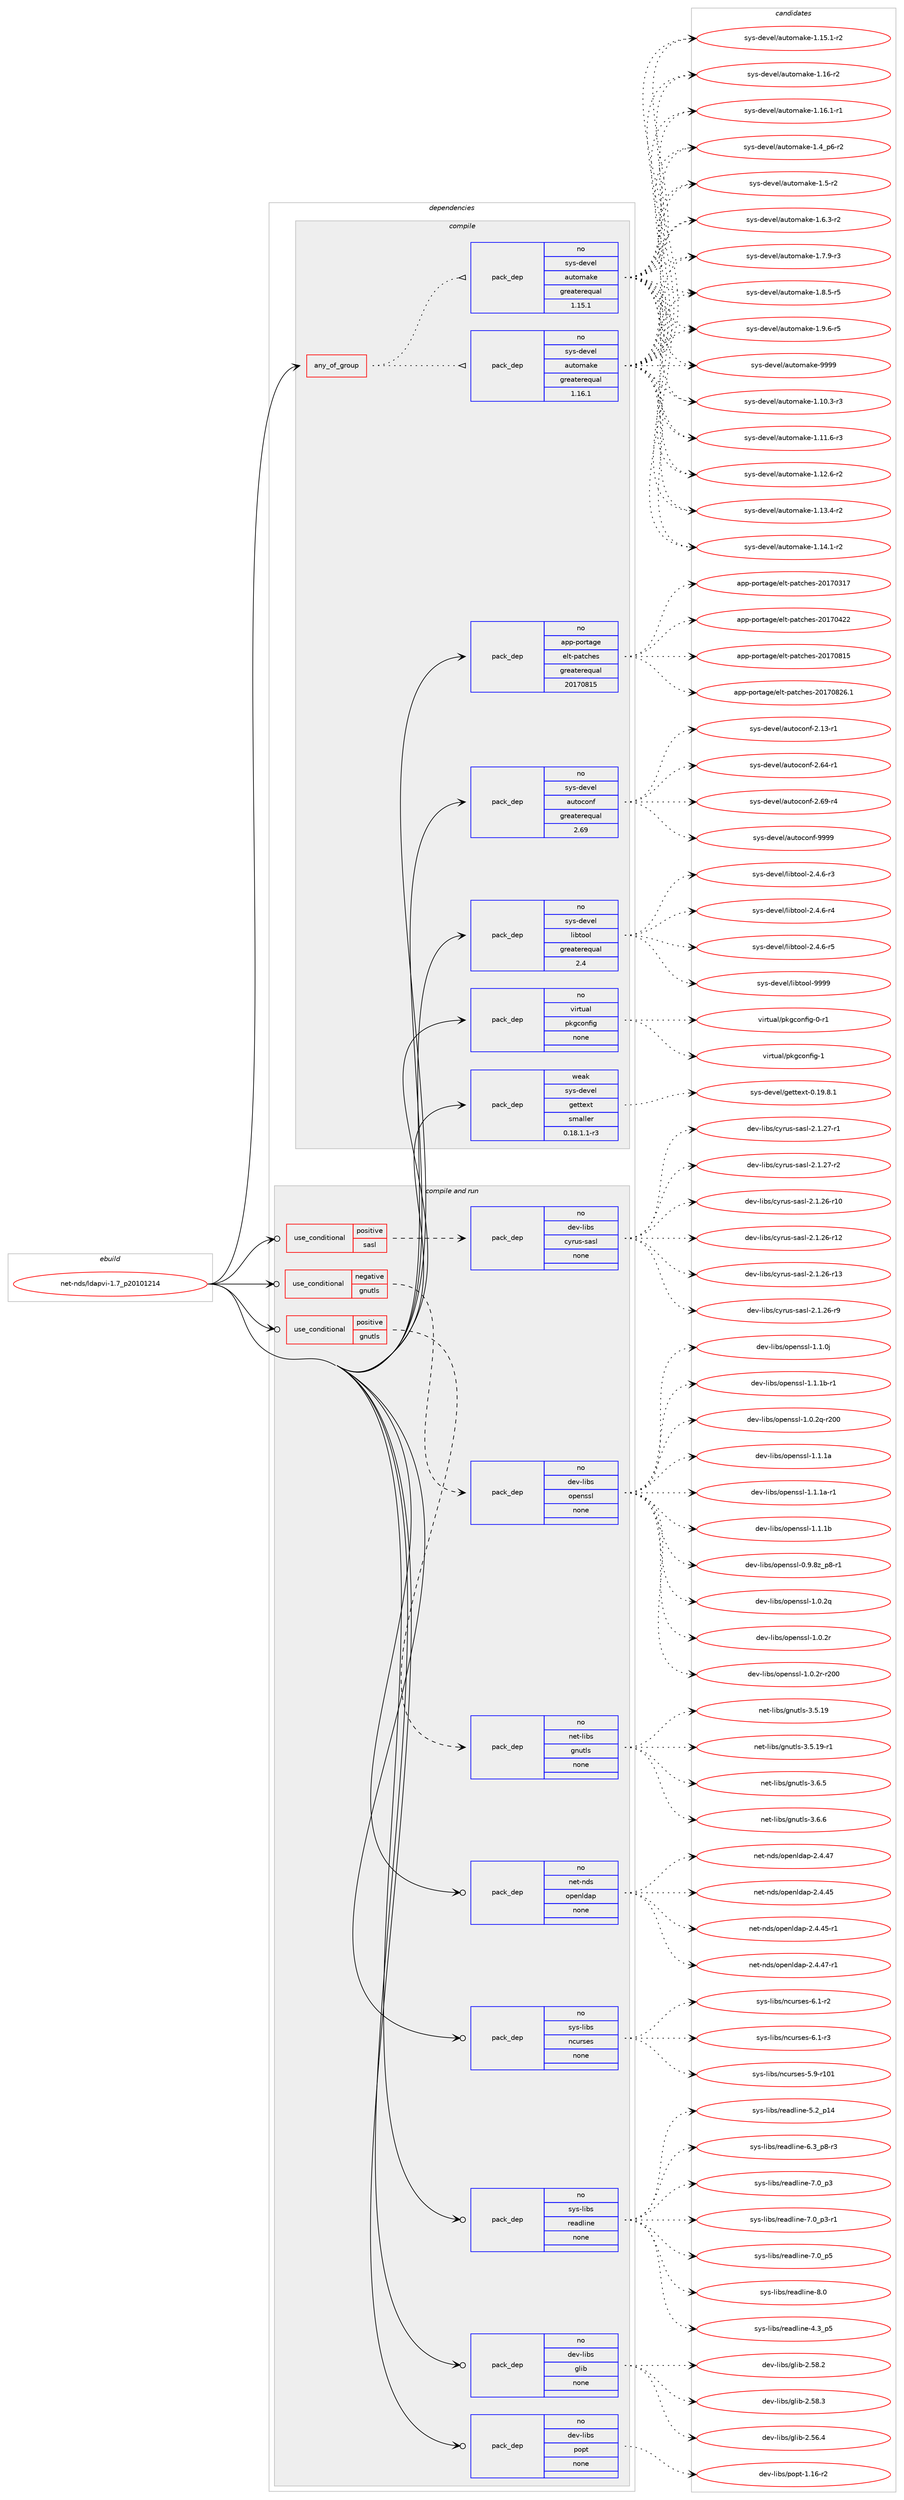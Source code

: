 digraph prolog {

# *************
# Graph options
# *************

newrank=true;
concentrate=true;
compound=true;
graph [rankdir=LR,fontname=Helvetica,fontsize=10,ranksep=1.5];#, ranksep=2.5, nodesep=0.2];
edge  [arrowhead=vee];
node  [fontname=Helvetica,fontsize=10];

# **********
# The ebuild
# **********

subgraph cluster_leftcol {
color=gray;
rank=same;
label=<<i>ebuild</i>>;
id [label="net-nds/ldapvi-1.7_p20101214", color=red, width=4, href="../net-nds/ldapvi-1.7_p20101214.svg"];
}

# ****************
# The dependencies
# ****************

subgraph cluster_midcol {
color=gray;
label=<<i>dependencies</i>>;
subgraph cluster_compile {
fillcolor="#eeeeee";
style=filled;
label=<<i>compile</i>>;
subgraph any53 {
dependency1653 [label=<<TABLE BORDER="0" CELLBORDER="1" CELLSPACING="0" CELLPADDING="4"><TR><TD CELLPADDING="10">any_of_group</TD></TR></TABLE>>, shape=none, color=red];subgraph pack1397 {
dependency1654 [label=<<TABLE BORDER="0" CELLBORDER="1" CELLSPACING="0" CELLPADDING="4" WIDTH="220"><TR><TD ROWSPAN="6" CELLPADDING="30">pack_dep</TD></TR><TR><TD WIDTH="110">no</TD></TR><TR><TD>sys-devel</TD></TR><TR><TD>automake</TD></TR><TR><TD>greaterequal</TD></TR><TR><TD>1.16.1</TD></TR></TABLE>>, shape=none, color=blue];
}
dependency1653:e -> dependency1654:w [weight=20,style="dotted",arrowhead="oinv"];
subgraph pack1398 {
dependency1655 [label=<<TABLE BORDER="0" CELLBORDER="1" CELLSPACING="0" CELLPADDING="4" WIDTH="220"><TR><TD ROWSPAN="6" CELLPADDING="30">pack_dep</TD></TR><TR><TD WIDTH="110">no</TD></TR><TR><TD>sys-devel</TD></TR><TR><TD>automake</TD></TR><TR><TD>greaterequal</TD></TR><TR><TD>1.15.1</TD></TR></TABLE>>, shape=none, color=blue];
}
dependency1653:e -> dependency1655:w [weight=20,style="dotted",arrowhead="oinv"];
}
id:e -> dependency1653:w [weight=20,style="solid",arrowhead="vee"];
subgraph pack1399 {
dependency1656 [label=<<TABLE BORDER="0" CELLBORDER="1" CELLSPACING="0" CELLPADDING="4" WIDTH="220"><TR><TD ROWSPAN="6" CELLPADDING="30">pack_dep</TD></TR><TR><TD WIDTH="110">no</TD></TR><TR><TD>app-portage</TD></TR><TR><TD>elt-patches</TD></TR><TR><TD>greaterequal</TD></TR><TR><TD>20170815</TD></TR></TABLE>>, shape=none, color=blue];
}
id:e -> dependency1656:w [weight=20,style="solid",arrowhead="vee"];
subgraph pack1400 {
dependency1657 [label=<<TABLE BORDER="0" CELLBORDER="1" CELLSPACING="0" CELLPADDING="4" WIDTH="220"><TR><TD ROWSPAN="6" CELLPADDING="30">pack_dep</TD></TR><TR><TD WIDTH="110">no</TD></TR><TR><TD>sys-devel</TD></TR><TR><TD>autoconf</TD></TR><TR><TD>greaterequal</TD></TR><TR><TD>2.69</TD></TR></TABLE>>, shape=none, color=blue];
}
id:e -> dependency1657:w [weight=20,style="solid",arrowhead="vee"];
subgraph pack1401 {
dependency1658 [label=<<TABLE BORDER="0" CELLBORDER="1" CELLSPACING="0" CELLPADDING="4" WIDTH="220"><TR><TD ROWSPAN="6" CELLPADDING="30">pack_dep</TD></TR><TR><TD WIDTH="110">no</TD></TR><TR><TD>sys-devel</TD></TR><TR><TD>libtool</TD></TR><TR><TD>greaterequal</TD></TR><TR><TD>2.4</TD></TR></TABLE>>, shape=none, color=blue];
}
id:e -> dependency1658:w [weight=20,style="solid",arrowhead="vee"];
subgraph pack1402 {
dependency1659 [label=<<TABLE BORDER="0" CELLBORDER="1" CELLSPACING="0" CELLPADDING="4" WIDTH="220"><TR><TD ROWSPAN="6" CELLPADDING="30">pack_dep</TD></TR><TR><TD WIDTH="110">no</TD></TR><TR><TD>virtual</TD></TR><TR><TD>pkgconfig</TD></TR><TR><TD>none</TD></TR><TR><TD></TD></TR></TABLE>>, shape=none, color=blue];
}
id:e -> dependency1659:w [weight=20,style="solid",arrowhead="vee"];
subgraph pack1403 {
dependency1660 [label=<<TABLE BORDER="0" CELLBORDER="1" CELLSPACING="0" CELLPADDING="4" WIDTH="220"><TR><TD ROWSPAN="6" CELLPADDING="30">pack_dep</TD></TR><TR><TD WIDTH="110">weak</TD></TR><TR><TD>sys-devel</TD></TR><TR><TD>gettext</TD></TR><TR><TD>smaller</TD></TR><TR><TD>0.18.1.1-r3</TD></TR></TABLE>>, shape=none, color=blue];
}
id:e -> dependency1660:w [weight=20,style="solid",arrowhead="vee"];
}
subgraph cluster_compileandrun {
fillcolor="#eeeeee";
style=filled;
label=<<i>compile and run</i>>;
subgraph cond202 {
dependency1661 [label=<<TABLE BORDER="0" CELLBORDER="1" CELLSPACING="0" CELLPADDING="4"><TR><TD ROWSPAN="3" CELLPADDING="10">use_conditional</TD></TR><TR><TD>negative</TD></TR><TR><TD>gnutls</TD></TR></TABLE>>, shape=none, color=red];
subgraph pack1404 {
dependency1662 [label=<<TABLE BORDER="0" CELLBORDER="1" CELLSPACING="0" CELLPADDING="4" WIDTH="220"><TR><TD ROWSPAN="6" CELLPADDING="30">pack_dep</TD></TR><TR><TD WIDTH="110">no</TD></TR><TR><TD>dev-libs</TD></TR><TR><TD>openssl</TD></TR><TR><TD>none</TD></TR><TR><TD></TD></TR></TABLE>>, shape=none, color=blue];
}
dependency1661:e -> dependency1662:w [weight=20,style="dashed",arrowhead="vee"];
}
id:e -> dependency1661:w [weight=20,style="solid",arrowhead="odotvee"];
subgraph cond203 {
dependency1663 [label=<<TABLE BORDER="0" CELLBORDER="1" CELLSPACING="0" CELLPADDING="4"><TR><TD ROWSPAN="3" CELLPADDING="10">use_conditional</TD></TR><TR><TD>positive</TD></TR><TR><TD>gnutls</TD></TR></TABLE>>, shape=none, color=red];
subgraph pack1405 {
dependency1664 [label=<<TABLE BORDER="0" CELLBORDER="1" CELLSPACING="0" CELLPADDING="4" WIDTH="220"><TR><TD ROWSPAN="6" CELLPADDING="30">pack_dep</TD></TR><TR><TD WIDTH="110">no</TD></TR><TR><TD>net-libs</TD></TR><TR><TD>gnutls</TD></TR><TR><TD>none</TD></TR><TR><TD></TD></TR></TABLE>>, shape=none, color=blue];
}
dependency1663:e -> dependency1664:w [weight=20,style="dashed",arrowhead="vee"];
}
id:e -> dependency1663:w [weight=20,style="solid",arrowhead="odotvee"];
subgraph cond204 {
dependency1665 [label=<<TABLE BORDER="0" CELLBORDER="1" CELLSPACING="0" CELLPADDING="4"><TR><TD ROWSPAN="3" CELLPADDING="10">use_conditional</TD></TR><TR><TD>positive</TD></TR><TR><TD>sasl</TD></TR></TABLE>>, shape=none, color=red];
subgraph pack1406 {
dependency1666 [label=<<TABLE BORDER="0" CELLBORDER="1" CELLSPACING="0" CELLPADDING="4" WIDTH="220"><TR><TD ROWSPAN="6" CELLPADDING="30">pack_dep</TD></TR><TR><TD WIDTH="110">no</TD></TR><TR><TD>dev-libs</TD></TR><TR><TD>cyrus-sasl</TD></TR><TR><TD>none</TD></TR><TR><TD></TD></TR></TABLE>>, shape=none, color=blue];
}
dependency1665:e -> dependency1666:w [weight=20,style="dashed",arrowhead="vee"];
}
id:e -> dependency1665:w [weight=20,style="solid",arrowhead="odotvee"];
subgraph pack1407 {
dependency1667 [label=<<TABLE BORDER="0" CELLBORDER="1" CELLSPACING="0" CELLPADDING="4" WIDTH="220"><TR><TD ROWSPAN="6" CELLPADDING="30">pack_dep</TD></TR><TR><TD WIDTH="110">no</TD></TR><TR><TD>dev-libs</TD></TR><TR><TD>glib</TD></TR><TR><TD>none</TD></TR><TR><TD></TD></TR></TABLE>>, shape=none, color=blue];
}
id:e -> dependency1667:w [weight=20,style="solid",arrowhead="odotvee"];
subgraph pack1408 {
dependency1668 [label=<<TABLE BORDER="0" CELLBORDER="1" CELLSPACING="0" CELLPADDING="4" WIDTH="220"><TR><TD ROWSPAN="6" CELLPADDING="30">pack_dep</TD></TR><TR><TD WIDTH="110">no</TD></TR><TR><TD>dev-libs</TD></TR><TR><TD>popt</TD></TR><TR><TD>none</TD></TR><TR><TD></TD></TR></TABLE>>, shape=none, color=blue];
}
id:e -> dependency1668:w [weight=20,style="solid",arrowhead="odotvee"];
subgraph pack1409 {
dependency1669 [label=<<TABLE BORDER="0" CELLBORDER="1" CELLSPACING="0" CELLPADDING="4" WIDTH="220"><TR><TD ROWSPAN="6" CELLPADDING="30">pack_dep</TD></TR><TR><TD WIDTH="110">no</TD></TR><TR><TD>net-nds</TD></TR><TR><TD>openldap</TD></TR><TR><TD>none</TD></TR><TR><TD></TD></TR></TABLE>>, shape=none, color=blue];
}
id:e -> dependency1669:w [weight=20,style="solid",arrowhead="odotvee"];
subgraph pack1410 {
dependency1670 [label=<<TABLE BORDER="0" CELLBORDER="1" CELLSPACING="0" CELLPADDING="4" WIDTH="220"><TR><TD ROWSPAN="6" CELLPADDING="30">pack_dep</TD></TR><TR><TD WIDTH="110">no</TD></TR><TR><TD>sys-libs</TD></TR><TR><TD>ncurses</TD></TR><TR><TD>none</TD></TR><TR><TD></TD></TR></TABLE>>, shape=none, color=blue];
}
id:e -> dependency1670:w [weight=20,style="solid",arrowhead="odotvee"];
subgraph pack1411 {
dependency1671 [label=<<TABLE BORDER="0" CELLBORDER="1" CELLSPACING="0" CELLPADDING="4" WIDTH="220"><TR><TD ROWSPAN="6" CELLPADDING="30">pack_dep</TD></TR><TR><TD WIDTH="110">no</TD></TR><TR><TD>sys-libs</TD></TR><TR><TD>readline</TD></TR><TR><TD>none</TD></TR><TR><TD></TD></TR></TABLE>>, shape=none, color=blue];
}
id:e -> dependency1671:w [weight=20,style="solid",arrowhead="odotvee"];
}
subgraph cluster_run {
fillcolor="#eeeeee";
style=filled;
label=<<i>run</i>>;
}
}

# **************
# The candidates
# **************

subgraph cluster_choices {
rank=same;
color=gray;
label=<<i>candidates</i>>;

subgraph choice1397 {
color=black;
nodesep=1;
choice11512111545100101118101108479711711611110997107101454946494846514511451 [label="sys-devel/automake-1.10.3-r3", color=red, width=4,href="../sys-devel/automake-1.10.3-r3.svg"];
choice11512111545100101118101108479711711611110997107101454946494946544511451 [label="sys-devel/automake-1.11.6-r3", color=red, width=4,href="../sys-devel/automake-1.11.6-r3.svg"];
choice11512111545100101118101108479711711611110997107101454946495046544511450 [label="sys-devel/automake-1.12.6-r2", color=red, width=4,href="../sys-devel/automake-1.12.6-r2.svg"];
choice11512111545100101118101108479711711611110997107101454946495146524511450 [label="sys-devel/automake-1.13.4-r2", color=red, width=4,href="../sys-devel/automake-1.13.4-r2.svg"];
choice11512111545100101118101108479711711611110997107101454946495246494511450 [label="sys-devel/automake-1.14.1-r2", color=red, width=4,href="../sys-devel/automake-1.14.1-r2.svg"];
choice11512111545100101118101108479711711611110997107101454946495346494511450 [label="sys-devel/automake-1.15.1-r2", color=red, width=4,href="../sys-devel/automake-1.15.1-r2.svg"];
choice1151211154510010111810110847971171161111099710710145494649544511450 [label="sys-devel/automake-1.16-r2", color=red, width=4,href="../sys-devel/automake-1.16-r2.svg"];
choice11512111545100101118101108479711711611110997107101454946495446494511449 [label="sys-devel/automake-1.16.1-r1", color=red, width=4,href="../sys-devel/automake-1.16.1-r1.svg"];
choice115121115451001011181011084797117116111109971071014549465295112544511450 [label="sys-devel/automake-1.4_p6-r2", color=red, width=4,href="../sys-devel/automake-1.4_p6-r2.svg"];
choice11512111545100101118101108479711711611110997107101454946534511450 [label="sys-devel/automake-1.5-r2", color=red, width=4,href="../sys-devel/automake-1.5-r2.svg"];
choice115121115451001011181011084797117116111109971071014549465446514511450 [label="sys-devel/automake-1.6.3-r2", color=red, width=4,href="../sys-devel/automake-1.6.3-r2.svg"];
choice115121115451001011181011084797117116111109971071014549465546574511451 [label="sys-devel/automake-1.7.9-r3", color=red, width=4,href="../sys-devel/automake-1.7.9-r3.svg"];
choice115121115451001011181011084797117116111109971071014549465646534511453 [label="sys-devel/automake-1.8.5-r5", color=red, width=4,href="../sys-devel/automake-1.8.5-r5.svg"];
choice115121115451001011181011084797117116111109971071014549465746544511453 [label="sys-devel/automake-1.9.6-r5", color=red, width=4,href="../sys-devel/automake-1.9.6-r5.svg"];
choice115121115451001011181011084797117116111109971071014557575757 [label="sys-devel/automake-9999", color=red, width=4,href="../sys-devel/automake-9999.svg"];
dependency1654:e -> choice11512111545100101118101108479711711611110997107101454946494846514511451:w [style=dotted,weight="100"];
dependency1654:e -> choice11512111545100101118101108479711711611110997107101454946494946544511451:w [style=dotted,weight="100"];
dependency1654:e -> choice11512111545100101118101108479711711611110997107101454946495046544511450:w [style=dotted,weight="100"];
dependency1654:e -> choice11512111545100101118101108479711711611110997107101454946495146524511450:w [style=dotted,weight="100"];
dependency1654:e -> choice11512111545100101118101108479711711611110997107101454946495246494511450:w [style=dotted,weight="100"];
dependency1654:e -> choice11512111545100101118101108479711711611110997107101454946495346494511450:w [style=dotted,weight="100"];
dependency1654:e -> choice1151211154510010111810110847971171161111099710710145494649544511450:w [style=dotted,weight="100"];
dependency1654:e -> choice11512111545100101118101108479711711611110997107101454946495446494511449:w [style=dotted,weight="100"];
dependency1654:e -> choice115121115451001011181011084797117116111109971071014549465295112544511450:w [style=dotted,weight="100"];
dependency1654:e -> choice11512111545100101118101108479711711611110997107101454946534511450:w [style=dotted,weight="100"];
dependency1654:e -> choice115121115451001011181011084797117116111109971071014549465446514511450:w [style=dotted,weight="100"];
dependency1654:e -> choice115121115451001011181011084797117116111109971071014549465546574511451:w [style=dotted,weight="100"];
dependency1654:e -> choice115121115451001011181011084797117116111109971071014549465646534511453:w [style=dotted,weight="100"];
dependency1654:e -> choice115121115451001011181011084797117116111109971071014549465746544511453:w [style=dotted,weight="100"];
dependency1654:e -> choice115121115451001011181011084797117116111109971071014557575757:w [style=dotted,weight="100"];
}
subgraph choice1398 {
color=black;
nodesep=1;
choice11512111545100101118101108479711711611110997107101454946494846514511451 [label="sys-devel/automake-1.10.3-r3", color=red, width=4,href="../sys-devel/automake-1.10.3-r3.svg"];
choice11512111545100101118101108479711711611110997107101454946494946544511451 [label="sys-devel/automake-1.11.6-r3", color=red, width=4,href="../sys-devel/automake-1.11.6-r3.svg"];
choice11512111545100101118101108479711711611110997107101454946495046544511450 [label="sys-devel/automake-1.12.6-r2", color=red, width=4,href="../sys-devel/automake-1.12.6-r2.svg"];
choice11512111545100101118101108479711711611110997107101454946495146524511450 [label="sys-devel/automake-1.13.4-r2", color=red, width=4,href="../sys-devel/automake-1.13.4-r2.svg"];
choice11512111545100101118101108479711711611110997107101454946495246494511450 [label="sys-devel/automake-1.14.1-r2", color=red, width=4,href="../sys-devel/automake-1.14.1-r2.svg"];
choice11512111545100101118101108479711711611110997107101454946495346494511450 [label="sys-devel/automake-1.15.1-r2", color=red, width=4,href="../sys-devel/automake-1.15.1-r2.svg"];
choice1151211154510010111810110847971171161111099710710145494649544511450 [label="sys-devel/automake-1.16-r2", color=red, width=4,href="../sys-devel/automake-1.16-r2.svg"];
choice11512111545100101118101108479711711611110997107101454946495446494511449 [label="sys-devel/automake-1.16.1-r1", color=red, width=4,href="../sys-devel/automake-1.16.1-r1.svg"];
choice115121115451001011181011084797117116111109971071014549465295112544511450 [label="sys-devel/automake-1.4_p6-r2", color=red, width=4,href="../sys-devel/automake-1.4_p6-r2.svg"];
choice11512111545100101118101108479711711611110997107101454946534511450 [label="sys-devel/automake-1.5-r2", color=red, width=4,href="../sys-devel/automake-1.5-r2.svg"];
choice115121115451001011181011084797117116111109971071014549465446514511450 [label="sys-devel/automake-1.6.3-r2", color=red, width=4,href="../sys-devel/automake-1.6.3-r2.svg"];
choice115121115451001011181011084797117116111109971071014549465546574511451 [label="sys-devel/automake-1.7.9-r3", color=red, width=4,href="../sys-devel/automake-1.7.9-r3.svg"];
choice115121115451001011181011084797117116111109971071014549465646534511453 [label="sys-devel/automake-1.8.5-r5", color=red, width=4,href="../sys-devel/automake-1.8.5-r5.svg"];
choice115121115451001011181011084797117116111109971071014549465746544511453 [label="sys-devel/automake-1.9.6-r5", color=red, width=4,href="../sys-devel/automake-1.9.6-r5.svg"];
choice115121115451001011181011084797117116111109971071014557575757 [label="sys-devel/automake-9999", color=red, width=4,href="../sys-devel/automake-9999.svg"];
dependency1655:e -> choice11512111545100101118101108479711711611110997107101454946494846514511451:w [style=dotted,weight="100"];
dependency1655:e -> choice11512111545100101118101108479711711611110997107101454946494946544511451:w [style=dotted,weight="100"];
dependency1655:e -> choice11512111545100101118101108479711711611110997107101454946495046544511450:w [style=dotted,weight="100"];
dependency1655:e -> choice11512111545100101118101108479711711611110997107101454946495146524511450:w [style=dotted,weight="100"];
dependency1655:e -> choice11512111545100101118101108479711711611110997107101454946495246494511450:w [style=dotted,weight="100"];
dependency1655:e -> choice11512111545100101118101108479711711611110997107101454946495346494511450:w [style=dotted,weight="100"];
dependency1655:e -> choice1151211154510010111810110847971171161111099710710145494649544511450:w [style=dotted,weight="100"];
dependency1655:e -> choice11512111545100101118101108479711711611110997107101454946495446494511449:w [style=dotted,weight="100"];
dependency1655:e -> choice115121115451001011181011084797117116111109971071014549465295112544511450:w [style=dotted,weight="100"];
dependency1655:e -> choice11512111545100101118101108479711711611110997107101454946534511450:w [style=dotted,weight="100"];
dependency1655:e -> choice115121115451001011181011084797117116111109971071014549465446514511450:w [style=dotted,weight="100"];
dependency1655:e -> choice115121115451001011181011084797117116111109971071014549465546574511451:w [style=dotted,weight="100"];
dependency1655:e -> choice115121115451001011181011084797117116111109971071014549465646534511453:w [style=dotted,weight="100"];
dependency1655:e -> choice115121115451001011181011084797117116111109971071014549465746544511453:w [style=dotted,weight="100"];
dependency1655:e -> choice115121115451001011181011084797117116111109971071014557575757:w [style=dotted,weight="100"];
}
subgraph choice1399 {
color=black;
nodesep=1;
choice97112112451121111141169710310147101108116451129711699104101115455048495548514955 [label="app-portage/elt-patches-20170317", color=red, width=4,href="../app-portage/elt-patches-20170317.svg"];
choice97112112451121111141169710310147101108116451129711699104101115455048495548525050 [label="app-portage/elt-patches-20170422", color=red, width=4,href="../app-portage/elt-patches-20170422.svg"];
choice97112112451121111141169710310147101108116451129711699104101115455048495548564953 [label="app-portage/elt-patches-20170815", color=red, width=4,href="../app-portage/elt-patches-20170815.svg"];
choice971121124511211111411697103101471011081164511297116991041011154550484955485650544649 [label="app-portage/elt-patches-20170826.1", color=red, width=4,href="../app-portage/elt-patches-20170826.1.svg"];
dependency1656:e -> choice97112112451121111141169710310147101108116451129711699104101115455048495548514955:w [style=dotted,weight="100"];
dependency1656:e -> choice97112112451121111141169710310147101108116451129711699104101115455048495548525050:w [style=dotted,weight="100"];
dependency1656:e -> choice97112112451121111141169710310147101108116451129711699104101115455048495548564953:w [style=dotted,weight="100"];
dependency1656:e -> choice971121124511211111411697103101471011081164511297116991041011154550484955485650544649:w [style=dotted,weight="100"];
}
subgraph choice1400 {
color=black;
nodesep=1;
choice1151211154510010111810110847971171161119911111010245504649514511449 [label="sys-devel/autoconf-2.13-r1", color=red, width=4,href="../sys-devel/autoconf-2.13-r1.svg"];
choice1151211154510010111810110847971171161119911111010245504654524511449 [label="sys-devel/autoconf-2.64-r1", color=red, width=4,href="../sys-devel/autoconf-2.64-r1.svg"];
choice1151211154510010111810110847971171161119911111010245504654574511452 [label="sys-devel/autoconf-2.69-r4", color=red, width=4,href="../sys-devel/autoconf-2.69-r4.svg"];
choice115121115451001011181011084797117116111991111101024557575757 [label="sys-devel/autoconf-9999", color=red, width=4,href="../sys-devel/autoconf-9999.svg"];
dependency1657:e -> choice1151211154510010111810110847971171161119911111010245504649514511449:w [style=dotted,weight="100"];
dependency1657:e -> choice1151211154510010111810110847971171161119911111010245504654524511449:w [style=dotted,weight="100"];
dependency1657:e -> choice1151211154510010111810110847971171161119911111010245504654574511452:w [style=dotted,weight="100"];
dependency1657:e -> choice115121115451001011181011084797117116111991111101024557575757:w [style=dotted,weight="100"];
}
subgraph choice1401 {
color=black;
nodesep=1;
choice1151211154510010111810110847108105981161111111084550465246544511451 [label="sys-devel/libtool-2.4.6-r3", color=red, width=4,href="../sys-devel/libtool-2.4.6-r3.svg"];
choice1151211154510010111810110847108105981161111111084550465246544511452 [label="sys-devel/libtool-2.4.6-r4", color=red, width=4,href="../sys-devel/libtool-2.4.6-r4.svg"];
choice1151211154510010111810110847108105981161111111084550465246544511453 [label="sys-devel/libtool-2.4.6-r5", color=red, width=4,href="../sys-devel/libtool-2.4.6-r5.svg"];
choice1151211154510010111810110847108105981161111111084557575757 [label="sys-devel/libtool-9999", color=red, width=4,href="../sys-devel/libtool-9999.svg"];
dependency1658:e -> choice1151211154510010111810110847108105981161111111084550465246544511451:w [style=dotted,weight="100"];
dependency1658:e -> choice1151211154510010111810110847108105981161111111084550465246544511452:w [style=dotted,weight="100"];
dependency1658:e -> choice1151211154510010111810110847108105981161111111084550465246544511453:w [style=dotted,weight="100"];
dependency1658:e -> choice1151211154510010111810110847108105981161111111084557575757:w [style=dotted,weight="100"];
}
subgraph choice1402 {
color=black;
nodesep=1;
choice11810511411611797108471121071039911111010210510345484511449 [label="virtual/pkgconfig-0-r1", color=red, width=4,href="../virtual/pkgconfig-0-r1.svg"];
choice1181051141161179710847112107103991111101021051034549 [label="virtual/pkgconfig-1", color=red, width=4,href="../virtual/pkgconfig-1.svg"];
dependency1659:e -> choice11810511411611797108471121071039911111010210510345484511449:w [style=dotted,weight="100"];
dependency1659:e -> choice1181051141161179710847112107103991111101021051034549:w [style=dotted,weight="100"];
}
subgraph choice1403 {
color=black;
nodesep=1;
choice1151211154510010111810110847103101116116101120116454846495746564649 [label="sys-devel/gettext-0.19.8.1", color=red, width=4,href="../sys-devel/gettext-0.19.8.1.svg"];
dependency1660:e -> choice1151211154510010111810110847103101116116101120116454846495746564649:w [style=dotted,weight="100"];
}
subgraph choice1404 {
color=black;
nodesep=1;
choice10010111845108105981154711111210111011511510845494648465011345114504848 [label="dev-libs/openssl-1.0.2q-r200", color=red, width=4,href="../dev-libs/openssl-1.0.2q-r200.svg"];
choice10010111845108105981154711111210111011511510845494649464997 [label="dev-libs/openssl-1.1.1a", color=red, width=4,href="../dev-libs/openssl-1.1.1a.svg"];
choice100101118451081059811547111112101110115115108454946494649974511449 [label="dev-libs/openssl-1.1.1a-r1", color=red, width=4,href="../dev-libs/openssl-1.1.1a-r1.svg"];
choice10010111845108105981154711111210111011511510845494649464998 [label="dev-libs/openssl-1.1.1b", color=red, width=4,href="../dev-libs/openssl-1.1.1b.svg"];
choice10010111845108105981154711111210111011511510845484657465612295112564511449 [label="dev-libs/openssl-0.9.8z_p8-r1", color=red, width=4,href="../dev-libs/openssl-0.9.8z_p8-r1.svg"];
choice100101118451081059811547111112101110115115108454946484650113 [label="dev-libs/openssl-1.0.2q", color=red, width=4,href="../dev-libs/openssl-1.0.2q.svg"];
choice100101118451081059811547111112101110115115108454946484650114 [label="dev-libs/openssl-1.0.2r", color=red, width=4,href="../dev-libs/openssl-1.0.2r.svg"];
choice10010111845108105981154711111210111011511510845494648465011445114504848 [label="dev-libs/openssl-1.0.2r-r200", color=red, width=4,href="../dev-libs/openssl-1.0.2r-r200.svg"];
choice100101118451081059811547111112101110115115108454946494648106 [label="dev-libs/openssl-1.1.0j", color=red, width=4,href="../dev-libs/openssl-1.1.0j.svg"];
choice100101118451081059811547111112101110115115108454946494649984511449 [label="dev-libs/openssl-1.1.1b-r1", color=red, width=4,href="../dev-libs/openssl-1.1.1b-r1.svg"];
dependency1662:e -> choice10010111845108105981154711111210111011511510845494648465011345114504848:w [style=dotted,weight="100"];
dependency1662:e -> choice10010111845108105981154711111210111011511510845494649464997:w [style=dotted,weight="100"];
dependency1662:e -> choice100101118451081059811547111112101110115115108454946494649974511449:w [style=dotted,weight="100"];
dependency1662:e -> choice10010111845108105981154711111210111011511510845494649464998:w [style=dotted,weight="100"];
dependency1662:e -> choice10010111845108105981154711111210111011511510845484657465612295112564511449:w [style=dotted,weight="100"];
dependency1662:e -> choice100101118451081059811547111112101110115115108454946484650113:w [style=dotted,weight="100"];
dependency1662:e -> choice100101118451081059811547111112101110115115108454946484650114:w [style=dotted,weight="100"];
dependency1662:e -> choice10010111845108105981154711111210111011511510845494648465011445114504848:w [style=dotted,weight="100"];
dependency1662:e -> choice100101118451081059811547111112101110115115108454946494648106:w [style=dotted,weight="100"];
dependency1662:e -> choice100101118451081059811547111112101110115115108454946494649984511449:w [style=dotted,weight="100"];
}
subgraph choice1405 {
color=black;
nodesep=1;
choice11010111645108105981154710311011711610811545514653464957 [label="net-libs/gnutls-3.5.19", color=red, width=4,href="../net-libs/gnutls-3.5.19.svg"];
choice110101116451081059811547103110117116108115455146534649574511449 [label="net-libs/gnutls-3.5.19-r1", color=red, width=4,href="../net-libs/gnutls-3.5.19-r1.svg"];
choice110101116451081059811547103110117116108115455146544653 [label="net-libs/gnutls-3.6.5", color=red, width=4,href="../net-libs/gnutls-3.6.5.svg"];
choice110101116451081059811547103110117116108115455146544654 [label="net-libs/gnutls-3.6.6", color=red, width=4,href="../net-libs/gnutls-3.6.6.svg"];
dependency1664:e -> choice11010111645108105981154710311011711610811545514653464957:w [style=dotted,weight="100"];
dependency1664:e -> choice110101116451081059811547103110117116108115455146534649574511449:w [style=dotted,weight="100"];
dependency1664:e -> choice110101116451081059811547103110117116108115455146544653:w [style=dotted,weight="100"];
dependency1664:e -> choice110101116451081059811547103110117116108115455146544654:w [style=dotted,weight="100"];
}
subgraph choice1406 {
color=black;
nodesep=1;
choice10010111845108105981154799121114117115451159711510845504649465054451144948 [label="dev-libs/cyrus-sasl-2.1.26-r10", color=red, width=4,href="../dev-libs/cyrus-sasl-2.1.26-r10.svg"];
choice10010111845108105981154799121114117115451159711510845504649465054451144950 [label="dev-libs/cyrus-sasl-2.1.26-r12", color=red, width=4,href="../dev-libs/cyrus-sasl-2.1.26-r12.svg"];
choice10010111845108105981154799121114117115451159711510845504649465054451144951 [label="dev-libs/cyrus-sasl-2.1.26-r13", color=red, width=4,href="../dev-libs/cyrus-sasl-2.1.26-r13.svg"];
choice100101118451081059811547991211141171154511597115108455046494650544511457 [label="dev-libs/cyrus-sasl-2.1.26-r9", color=red, width=4,href="../dev-libs/cyrus-sasl-2.1.26-r9.svg"];
choice100101118451081059811547991211141171154511597115108455046494650554511449 [label="dev-libs/cyrus-sasl-2.1.27-r1", color=red, width=4,href="../dev-libs/cyrus-sasl-2.1.27-r1.svg"];
choice100101118451081059811547991211141171154511597115108455046494650554511450 [label="dev-libs/cyrus-sasl-2.1.27-r2", color=red, width=4,href="../dev-libs/cyrus-sasl-2.1.27-r2.svg"];
dependency1666:e -> choice10010111845108105981154799121114117115451159711510845504649465054451144948:w [style=dotted,weight="100"];
dependency1666:e -> choice10010111845108105981154799121114117115451159711510845504649465054451144950:w [style=dotted,weight="100"];
dependency1666:e -> choice10010111845108105981154799121114117115451159711510845504649465054451144951:w [style=dotted,weight="100"];
dependency1666:e -> choice100101118451081059811547991211141171154511597115108455046494650544511457:w [style=dotted,weight="100"];
dependency1666:e -> choice100101118451081059811547991211141171154511597115108455046494650554511449:w [style=dotted,weight="100"];
dependency1666:e -> choice100101118451081059811547991211141171154511597115108455046494650554511450:w [style=dotted,weight="100"];
}
subgraph choice1407 {
color=black;
nodesep=1;
choice1001011184510810598115471031081059845504653544652 [label="dev-libs/glib-2.56.4", color=red, width=4,href="../dev-libs/glib-2.56.4.svg"];
choice1001011184510810598115471031081059845504653564650 [label="dev-libs/glib-2.58.2", color=red, width=4,href="../dev-libs/glib-2.58.2.svg"];
choice1001011184510810598115471031081059845504653564651 [label="dev-libs/glib-2.58.3", color=red, width=4,href="../dev-libs/glib-2.58.3.svg"];
dependency1667:e -> choice1001011184510810598115471031081059845504653544652:w [style=dotted,weight="100"];
dependency1667:e -> choice1001011184510810598115471031081059845504653564650:w [style=dotted,weight="100"];
dependency1667:e -> choice1001011184510810598115471031081059845504653564651:w [style=dotted,weight="100"];
}
subgraph choice1408 {
color=black;
nodesep=1;
choice10010111845108105981154711211111211645494649544511450 [label="dev-libs/popt-1.16-r2", color=red, width=4,href="../dev-libs/popt-1.16-r2.svg"];
dependency1668:e -> choice10010111845108105981154711211111211645494649544511450:w [style=dotted,weight="100"];
}
subgraph choice1409 {
color=black;
nodesep=1;
choice11010111645110100115471111121011101081009711245504652465255 [label="net-nds/openldap-2.4.47", color=red, width=4,href="../net-nds/openldap-2.4.47.svg"];
choice11010111645110100115471111121011101081009711245504652465253 [label="net-nds/openldap-2.4.45", color=red, width=4,href="../net-nds/openldap-2.4.45.svg"];
choice110101116451101001154711111210111010810097112455046524652534511449 [label="net-nds/openldap-2.4.45-r1", color=red, width=4,href="../net-nds/openldap-2.4.45-r1.svg"];
choice110101116451101001154711111210111010810097112455046524652554511449 [label="net-nds/openldap-2.4.47-r1", color=red, width=4,href="../net-nds/openldap-2.4.47-r1.svg"];
dependency1669:e -> choice11010111645110100115471111121011101081009711245504652465255:w [style=dotted,weight="100"];
dependency1669:e -> choice11010111645110100115471111121011101081009711245504652465253:w [style=dotted,weight="100"];
dependency1669:e -> choice110101116451101001154711111210111010810097112455046524652534511449:w [style=dotted,weight="100"];
dependency1669:e -> choice110101116451101001154711111210111010810097112455046524652554511449:w [style=dotted,weight="100"];
}
subgraph choice1410 {
color=black;
nodesep=1;
choice115121115451081059811547110991171141151011154553465745114494849 [label="sys-libs/ncurses-5.9-r101", color=red, width=4,href="../sys-libs/ncurses-5.9-r101.svg"];
choice11512111545108105981154711099117114115101115455446494511450 [label="sys-libs/ncurses-6.1-r2", color=red, width=4,href="../sys-libs/ncurses-6.1-r2.svg"];
choice11512111545108105981154711099117114115101115455446494511451 [label="sys-libs/ncurses-6.1-r3", color=red, width=4,href="../sys-libs/ncurses-6.1-r3.svg"];
dependency1670:e -> choice115121115451081059811547110991171141151011154553465745114494849:w [style=dotted,weight="100"];
dependency1670:e -> choice11512111545108105981154711099117114115101115455446494511450:w [style=dotted,weight="100"];
dependency1670:e -> choice11512111545108105981154711099117114115101115455446494511451:w [style=dotted,weight="100"];
}
subgraph choice1411 {
color=black;
nodesep=1;
choice11512111545108105981154711410197100108105110101455246519511253 [label="sys-libs/readline-4.3_p5", color=red, width=4,href="../sys-libs/readline-4.3_p5.svg"];
choice1151211154510810598115471141019710010810511010145534650951124952 [label="sys-libs/readline-5.2_p14", color=red, width=4,href="../sys-libs/readline-5.2_p14.svg"];
choice115121115451081059811547114101971001081051101014554465195112564511451 [label="sys-libs/readline-6.3_p8-r3", color=red, width=4,href="../sys-libs/readline-6.3_p8-r3.svg"];
choice11512111545108105981154711410197100108105110101455546489511251 [label="sys-libs/readline-7.0_p3", color=red, width=4,href="../sys-libs/readline-7.0_p3.svg"];
choice115121115451081059811547114101971001081051101014555464895112514511449 [label="sys-libs/readline-7.0_p3-r1", color=red, width=4,href="../sys-libs/readline-7.0_p3-r1.svg"];
choice11512111545108105981154711410197100108105110101455546489511253 [label="sys-libs/readline-7.0_p5", color=red, width=4,href="../sys-libs/readline-7.0_p5.svg"];
choice1151211154510810598115471141019710010810511010145564648 [label="sys-libs/readline-8.0", color=red, width=4,href="../sys-libs/readline-8.0.svg"];
dependency1671:e -> choice11512111545108105981154711410197100108105110101455246519511253:w [style=dotted,weight="100"];
dependency1671:e -> choice1151211154510810598115471141019710010810511010145534650951124952:w [style=dotted,weight="100"];
dependency1671:e -> choice115121115451081059811547114101971001081051101014554465195112564511451:w [style=dotted,weight="100"];
dependency1671:e -> choice11512111545108105981154711410197100108105110101455546489511251:w [style=dotted,weight="100"];
dependency1671:e -> choice115121115451081059811547114101971001081051101014555464895112514511449:w [style=dotted,weight="100"];
dependency1671:e -> choice11512111545108105981154711410197100108105110101455546489511253:w [style=dotted,weight="100"];
dependency1671:e -> choice1151211154510810598115471141019710010810511010145564648:w [style=dotted,weight="100"];
}
}

}
